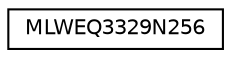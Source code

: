 digraph "Graphical Class Hierarchy"
{
 // LATEX_PDF_SIZE
  edge [fontname="Helvetica",fontsize="10",labelfontname="Helvetica",labelfontsize="10"];
  node [fontname="Helvetica",fontsize="10",shape=record];
  rankdir="LR";
  Node0 [label="MLWEQ3329N256",height=0.2,width=0.4,color="black", fillcolor="white", style="filled",URL="$class_m_l_w_e_q3329_n256.html",tooltip="The Kyber FFT"];
}
